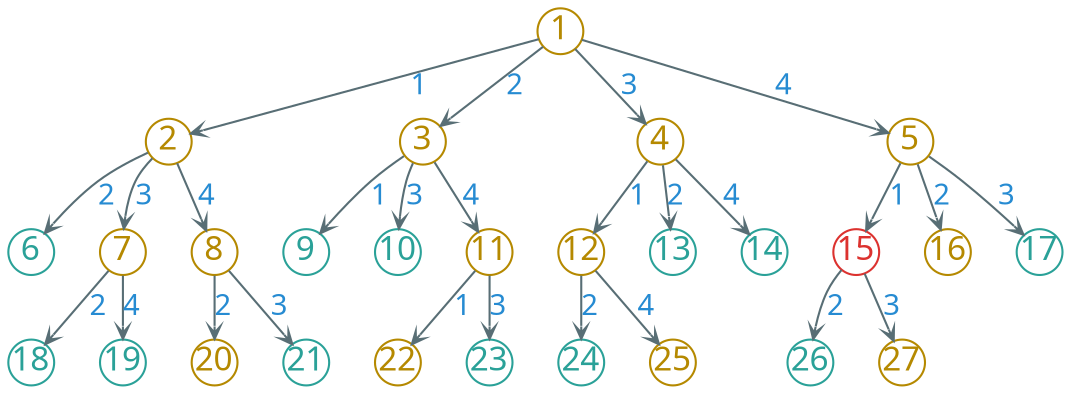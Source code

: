 digraph g {
    bgcolor=transparent
    rankdir=TB
    graph [nodesep=0.3, ranksep=0.2]
    node [shape=circle, fixedsize=true, width=0.3, color="#b58900", fontcolor="#b58900", fontsize=16, fontname="LXGWWenKai"]
    edge [arrowhead=vee, color="#586e75", fontcolor="#268bd2", fontsize=14, fontname="LXGWWenKai", arrowsize=0.6]

    1 -> 2 [label="1"]
    1 -> 3 [label="2"]
    1 -> 4 [label="3"]
    1 -> 5 [label="4"]

    node [color="#2aa198", fontcolor="#2aa198"]

    2 -> 6 [label="2"]

    node [color="#b58900", fontcolor="#b58900"]

    2 -> 7 [label="3"]

    2 -> 8 [label="4"]

    node [color="#2aa198", fontcolor="#2aa198"]

    3 -> 9 [label="1"]
    3 -> 10 [label="3"]

    node [color="#b58900", fontcolor="#b58900"]

    3 -> 11 [label="4"]

    4 -> 12 [label="1"]

    node [color="#2aa198", fontcolor="#2aa198"]

    4 -> 13 [label="2"]
    4 -> 14 [label="4"]

    node [color="#dc322f", fontcolor="#dc322f"]

    5 -> 15 [label="1"]

    node [color="#b58900", fontcolor="#b58900"]

    5 -> 16 [label="2"]

    node [color="#2aa198", fontcolor="#2aa198"]

    5 -> 17 [label="3"]
    7 -> 18 [label="2"]
    7 -> 19 [label="4"]

    node [color="#b58900", fontcolor="#b58900"]

    8 -> 20 [label="2"]

    node [color="#2aa198", fontcolor="#2aa198"]

    8 -> 21 [label="3"]

    node [color="#b58900", fontcolor="#b58900"]

    11 -> 22 [label="1"]

    node [color="#2aa198", fontcolor="#2aa198"]

    11 -> 23 [label="3"]
    12 -> 24 [label="2"]

    node [color="#b58900", fontcolor="#b58900"]

    12 -> 25 [label="4"]

    node [color="#2aa198", fontcolor="#2aa198"]

    15 -> 26 [label="2"]

    node [color="#b58900", fontcolor="#b58900"]

    15 -> 27 [label="3"]
}